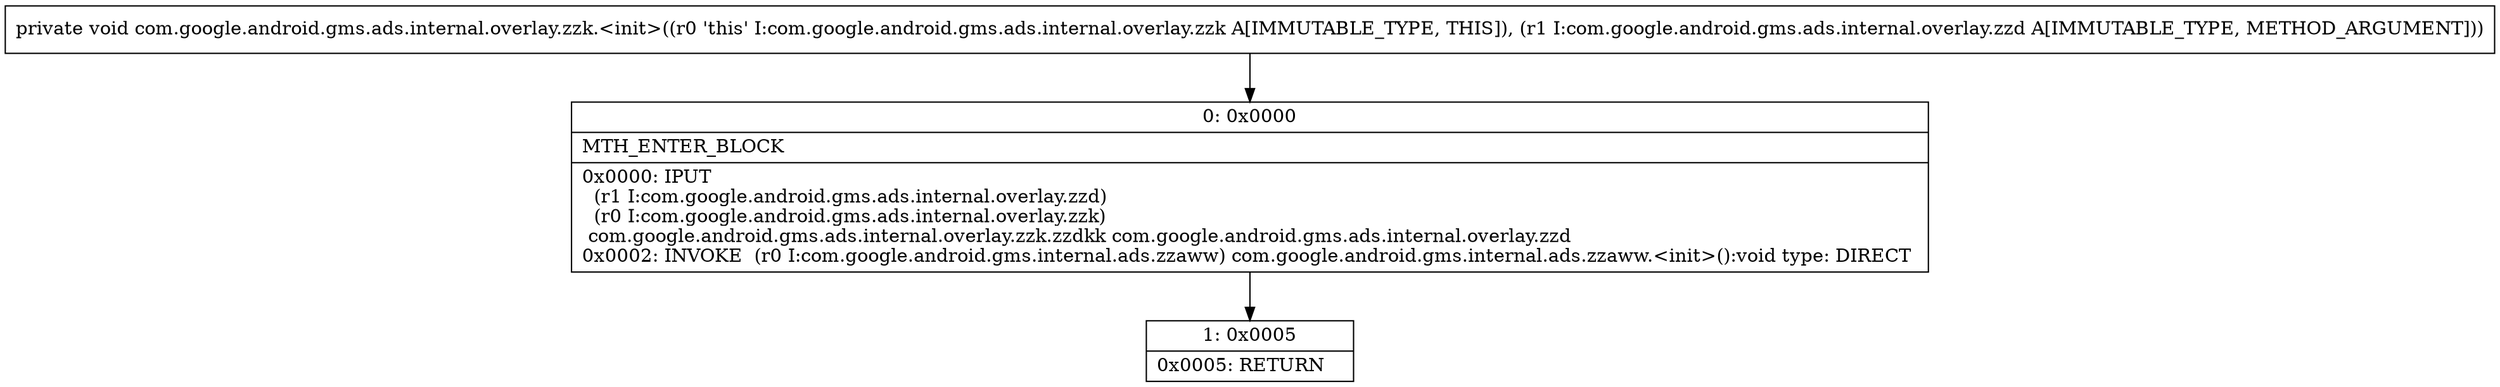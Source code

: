digraph "CFG forcom.google.android.gms.ads.internal.overlay.zzk.\<init\>(Lcom\/google\/android\/gms\/ads\/internal\/overlay\/zzd;)V" {
Node_0 [shape=record,label="{0\:\ 0x0000|MTH_ENTER_BLOCK\l|0x0000: IPUT  \l  (r1 I:com.google.android.gms.ads.internal.overlay.zzd)\l  (r0 I:com.google.android.gms.ads.internal.overlay.zzk)\l com.google.android.gms.ads.internal.overlay.zzk.zzdkk com.google.android.gms.ads.internal.overlay.zzd \l0x0002: INVOKE  (r0 I:com.google.android.gms.internal.ads.zzaww) com.google.android.gms.internal.ads.zzaww.\<init\>():void type: DIRECT \l}"];
Node_1 [shape=record,label="{1\:\ 0x0005|0x0005: RETURN   \l}"];
MethodNode[shape=record,label="{private void com.google.android.gms.ads.internal.overlay.zzk.\<init\>((r0 'this' I:com.google.android.gms.ads.internal.overlay.zzk A[IMMUTABLE_TYPE, THIS]), (r1 I:com.google.android.gms.ads.internal.overlay.zzd A[IMMUTABLE_TYPE, METHOD_ARGUMENT])) }"];
MethodNode -> Node_0;
Node_0 -> Node_1;
}

